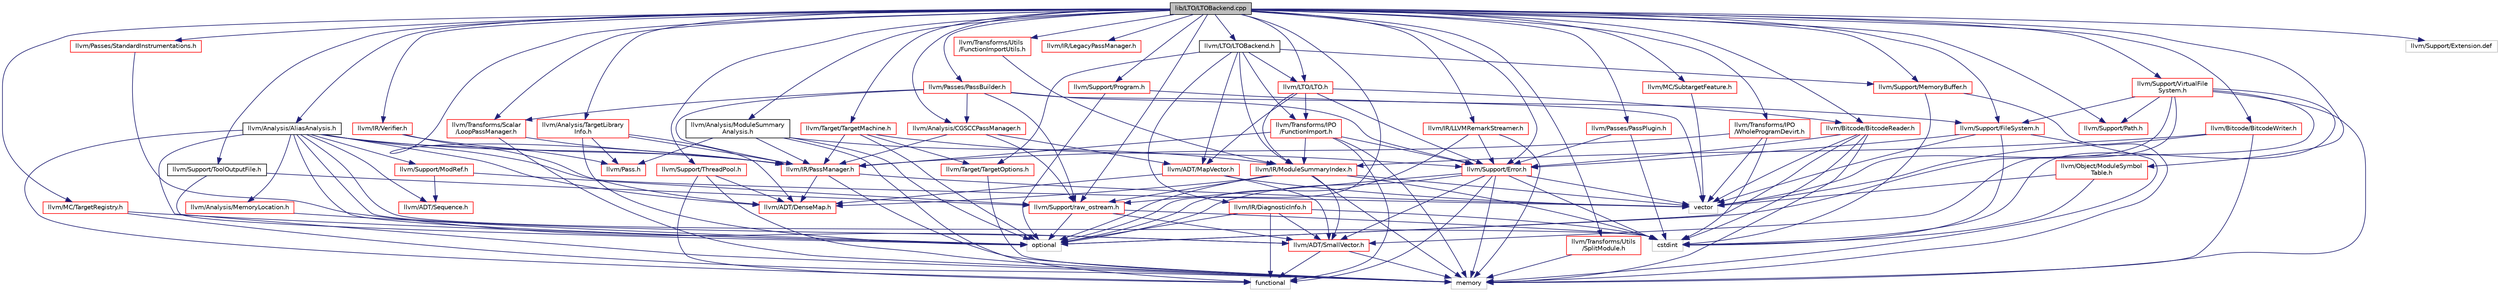 digraph "lib/LTO/LTOBackend.cpp"
{
 // LATEX_PDF_SIZE
  bgcolor="transparent";
  edge [fontname="Helvetica",fontsize="10",labelfontname="Helvetica",labelfontsize="10"];
  node [fontname="Helvetica",fontsize="10",shape=record];
  Node1 [label="lib/LTO/LTOBackend.cpp",height=0.2,width=0.4,color="black", fillcolor="grey75", style="filled", fontcolor="black",tooltip=" "];
  Node1 -> Node2 [color="midnightblue",fontsize="10",style="solid",fontname="Helvetica"];
  Node2 [label="llvm/LTO/LTOBackend.h",height=0.2,width=0.4,color="black",URL="$LTOBackend_8h.html",tooltip=" "];
  Node2 -> Node3 [color="midnightblue",fontsize="10",style="solid",fontname="Helvetica"];
  Node3 [label="llvm/ADT/MapVector.h",height=0.2,width=0.4,color="red",URL="$MapVector_8h.html",tooltip=" "];
  Node3 -> Node4 [color="midnightblue",fontsize="10",style="solid",fontname="Helvetica"];
  Node4 [label="llvm/ADT/DenseMap.h",height=0.2,width=0.4,color="red",URL="$DenseMap_8h.html",tooltip=" "];
  Node3 -> Node39 [color="midnightblue",fontsize="10",style="solid",fontname="Helvetica"];
  Node39 [label="llvm/ADT/SmallVector.h",height=0.2,width=0.4,color="red",URL="$SmallVector_8h.html",tooltip=" "];
  Node39 -> Node40 [color="midnightblue",fontsize="10",style="solid",fontname="Helvetica"];
  Node40 [label="functional",height=0.2,width=0.4,color="grey75",tooltip=" "];
  Node39 -> Node41 [color="midnightblue",fontsize="10",style="solid",fontname="Helvetica"];
  Node41 [label="memory",height=0.2,width=0.4,color="grey75",tooltip=" "];
  Node3 -> Node42 [color="midnightblue",fontsize="10",style="solid",fontname="Helvetica"];
  Node42 [label="vector",height=0.2,width=0.4,color="grey75",tooltip=" "];
  Node2 -> Node43 [color="midnightblue",fontsize="10",style="solid",fontname="Helvetica"];
  Node43 [label="llvm/IR/DiagnosticInfo.h",height=0.2,width=0.4,color="red",URL="$DiagnosticInfo_8h.html",tooltip=" "];
  Node43 -> Node39 [color="midnightblue",fontsize="10",style="solid",fontname="Helvetica"];
  Node43 -> Node8 [color="midnightblue",fontsize="10",style="solid",fontname="Helvetica"];
  Node8 [label="cstdint",height=0.2,width=0.4,color="grey75",tooltip=" "];
  Node43 -> Node40 [color="midnightblue",fontsize="10",style="solid",fontname="Helvetica"];
  Node43 -> Node50 [color="midnightblue",fontsize="10",style="solid",fontname="Helvetica"];
  Node50 [label="optional",height=0.2,width=0.4,color="grey75",tooltip=" "];
  Node2 -> Node90 [color="midnightblue",fontsize="10",style="solid",fontname="Helvetica"];
  Node90 [label="llvm/IR/ModuleSummaryIndex.h",height=0.2,width=0.4,color="red",URL="$ModuleSummaryIndex_8h.html",tooltip=" "];
  Node90 -> Node4 [color="midnightblue",fontsize="10",style="solid",fontname="Helvetica"];
  Node90 -> Node39 [color="midnightblue",fontsize="10",style="solid",fontname="Helvetica"];
  Node90 -> Node89 [color="midnightblue",fontsize="10",style="solid",fontname="Helvetica"];
  Node89 [label="llvm/Support/raw_ostream.h",height=0.2,width=0.4,color="red",URL="$raw__ostream_8h.html",tooltip=" "];
  Node89 -> Node39 [color="midnightblue",fontsize="10",style="solid",fontname="Helvetica"];
  Node89 -> Node8 [color="midnightblue",fontsize="10",style="solid",fontname="Helvetica"];
  Node89 -> Node50 [color="midnightblue",fontsize="10",style="solid",fontname="Helvetica"];
  Node90 -> Node8 [color="midnightblue",fontsize="10",style="solid",fontname="Helvetica"];
  Node90 -> Node41 [color="midnightblue",fontsize="10",style="solid",fontname="Helvetica"];
  Node90 -> Node50 [color="midnightblue",fontsize="10",style="solid",fontname="Helvetica"];
  Node90 -> Node42 [color="midnightblue",fontsize="10",style="solid",fontname="Helvetica"];
  Node2 -> Node141 [color="midnightblue",fontsize="10",style="solid",fontname="Helvetica"];
  Node141 [label="llvm/LTO/LTO.h",height=0.2,width=0.4,color="red",URL="$LTO_8h.html",tooltip=" "];
  Node141 -> Node3 [color="midnightblue",fontsize="10",style="solid",fontname="Helvetica"];
  Node141 -> Node142 [color="midnightblue",fontsize="10",style="solid",fontname="Helvetica"];
  Node142 [label="llvm/Bitcode/BitcodeReader.h",height=0.2,width=0.4,color="red",URL="$BitcodeReader_8h.html",tooltip=" "];
  Node142 -> Node144 [color="midnightblue",fontsize="10",style="solid",fontname="Helvetica"];
  Node144 [label="llvm/Support/Error.h",height=0.2,width=0.4,color="red",URL="$Support_2Error_8h.html",tooltip=" "];
  Node144 -> Node39 [color="midnightblue",fontsize="10",style="solid",fontname="Helvetica"];
  Node144 -> Node89 [color="midnightblue",fontsize="10",style="solid",fontname="Helvetica"];
  Node144 -> Node8 [color="midnightblue",fontsize="10",style="solid",fontname="Helvetica"];
  Node144 -> Node40 [color="midnightblue",fontsize="10",style="solid",fontname="Helvetica"];
  Node144 -> Node41 [color="midnightblue",fontsize="10",style="solid",fontname="Helvetica"];
  Node144 -> Node50 [color="midnightblue",fontsize="10",style="solid",fontname="Helvetica"];
  Node144 -> Node42 [color="midnightblue",fontsize="10",style="solid",fontname="Helvetica"];
  Node142 -> Node8 [color="midnightblue",fontsize="10",style="solid",fontname="Helvetica"];
  Node142 -> Node41 [color="midnightblue",fontsize="10",style="solid",fontname="Helvetica"];
  Node142 -> Node50 [color="midnightblue",fontsize="10",style="solid",fontname="Helvetica"];
  Node142 -> Node42 [color="midnightblue",fontsize="10",style="solid",fontname="Helvetica"];
  Node141 -> Node90 [color="midnightblue",fontsize="10",style="solid",fontname="Helvetica"];
  Node141 -> Node144 [color="midnightblue",fontsize="10",style="solid",fontname="Helvetica"];
  Node141 -> Node256 [color="midnightblue",fontsize="10",style="solid",fontname="Helvetica"];
  Node256 [label="llvm/Transforms/IPO\l/FunctionImport.h",height=0.2,width=0.4,color="red",URL="$FunctionImport_8h.html",tooltip=" "];
  Node256 -> Node90 [color="midnightblue",fontsize="10",style="solid",fontname="Helvetica"];
  Node256 -> Node157 [color="midnightblue",fontsize="10",style="solid",fontname="Helvetica"];
  Node157 [label="llvm/IR/PassManager.h",height=0.2,width=0.4,color="red",URL="$PassManager_8h.html",tooltip=" "];
  Node157 -> Node4 [color="midnightblue",fontsize="10",style="solid",fontname="Helvetica"];
  Node157 -> Node41 [color="midnightblue",fontsize="10",style="solid",fontname="Helvetica"];
  Node157 -> Node42 [color="midnightblue",fontsize="10",style="solid",fontname="Helvetica"];
  Node256 -> Node144 [color="midnightblue",fontsize="10",style="solid",fontname="Helvetica"];
  Node256 -> Node40 [color="midnightblue",fontsize="10",style="solid",fontname="Helvetica"];
  Node256 -> Node41 [color="midnightblue",fontsize="10",style="solid",fontname="Helvetica"];
  Node2 -> Node83 [color="midnightblue",fontsize="10",style="solid",fontname="Helvetica"];
  Node83 [label="llvm/Support/MemoryBuffer.h",height=0.2,width=0.4,color="red",URL="$MemoryBuffer_8h.html",tooltip=" "];
  Node83 -> Node8 [color="midnightblue",fontsize="10",style="solid",fontname="Helvetica"];
  Node83 -> Node41 [color="midnightblue",fontsize="10",style="solid",fontname="Helvetica"];
  Node2 -> Node240 [color="midnightblue",fontsize="10",style="solid",fontname="Helvetica"];
  Node240 [label="llvm/Target/TargetOptions.h",height=0.2,width=0.4,color="red",URL="$TargetOptions_8h.html",tooltip=" "];
  Node240 -> Node41 [color="midnightblue",fontsize="10",style="solid",fontname="Helvetica"];
  Node2 -> Node256 [color="midnightblue",fontsize="10",style="solid",fontname="Helvetica"];
  Node1 -> Node253 [color="midnightblue",fontsize="10",style="solid",fontname="Helvetica"];
  Node253 [label="llvm/Analysis/AliasAnalysis.h",height=0.2,width=0.4,color="black",URL="$AliasAnalysis_8h.html",tooltip=" "];
  Node253 -> Node4 [color="midnightblue",fontsize="10",style="solid",fontname="Helvetica"];
  Node253 -> Node100 [color="midnightblue",fontsize="10",style="solid",fontname="Helvetica"];
  Node100 [label="llvm/ADT/Sequence.h",height=0.2,width=0.4,color="red",URL="$Sequence_8h.html",tooltip=" "];
  Node253 -> Node39 [color="midnightblue",fontsize="10",style="solid",fontname="Helvetica"];
  Node253 -> Node254 [color="midnightblue",fontsize="10",style="solid",fontname="Helvetica"];
  Node254 [label="llvm/Analysis/MemoryLocation.h",height=0.2,width=0.4,color="red",URL="$MemoryLocation_8h.html",tooltip=" "];
  Node254 -> Node50 [color="midnightblue",fontsize="10",style="solid",fontname="Helvetica"];
  Node253 -> Node157 [color="midnightblue",fontsize="10",style="solid",fontname="Helvetica"];
  Node253 -> Node166 [color="midnightblue",fontsize="10",style="solid",fontname="Helvetica"];
  Node166 [label="llvm/Pass.h",height=0.2,width=0.4,color="red",URL="$Pass_8h.html",tooltip=" "];
  Node253 -> Node255 [color="midnightblue",fontsize="10",style="solid",fontname="Helvetica"];
  Node255 [label="llvm/Support/ModRef.h",height=0.2,width=0.4,color="red",URL="$ModRef_8h.html",tooltip=" "];
  Node255 -> Node100 [color="midnightblue",fontsize="10",style="solid",fontname="Helvetica"];
  Node255 -> Node89 [color="midnightblue",fontsize="10",style="solid",fontname="Helvetica"];
  Node253 -> Node8 [color="midnightblue",fontsize="10",style="solid",fontname="Helvetica"];
  Node253 -> Node40 [color="midnightblue",fontsize="10",style="solid",fontname="Helvetica"];
  Node253 -> Node41 [color="midnightblue",fontsize="10",style="solid",fontname="Helvetica"];
  Node253 -> Node50 [color="midnightblue",fontsize="10",style="solid",fontname="Helvetica"];
  Node253 -> Node42 [color="midnightblue",fontsize="10",style="solid",fontname="Helvetica"];
  Node1 -> Node152 [color="midnightblue",fontsize="10",style="solid",fontname="Helvetica"];
  Node152 [label="llvm/Analysis/CGSCCPassManager.h",height=0.2,width=0.4,color="red",URL="$CGSCCPassManager_8h.html",tooltip=" "];
  Node152 -> Node3 [color="midnightblue",fontsize="10",style="solid",fontname="Helvetica"];
  Node152 -> Node157 [color="midnightblue",fontsize="10",style="solid",fontname="Helvetica"];
  Node152 -> Node89 [color="midnightblue",fontsize="10",style="solid",fontname="Helvetica"];
  Node1 -> Node258 [color="midnightblue",fontsize="10",style="solid",fontname="Helvetica"];
  Node258 [label="llvm/Analysis/ModuleSummary\lAnalysis.h",height=0.2,width=0.4,color="black",URL="$ModuleSummaryAnalysis_8h.html",tooltip=" "];
  Node258 -> Node90 [color="midnightblue",fontsize="10",style="solid",fontname="Helvetica"];
  Node258 -> Node157 [color="midnightblue",fontsize="10",style="solid",fontname="Helvetica"];
  Node258 -> Node166 [color="midnightblue",fontsize="10",style="solid",fontname="Helvetica"];
  Node258 -> Node40 [color="midnightblue",fontsize="10",style="solid",fontname="Helvetica"];
  Node258 -> Node50 [color="midnightblue",fontsize="10",style="solid",fontname="Helvetica"];
  Node1 -> Node155 [color="midnightblue",fontsize="10",style="solid",fontname="Helvetica"];
  Node155 [label="llvm/Analysis/TargetLibrary\lInfo.h",height=0.2,width=0.4,color="red",URL="$TargetLibraryInfo_8h.html",tooltip=" "];
  Node155 -> Node4 [color="midnightblue",fontsize="10",style="solid",fontname="Helvetica"];
  Node155 -> Node157 [color="midnightblue",fontsize="10",style="solid",fontname="Helvetica"];
  Node155 -> Node166 [color="midnightblue",fontsize="10",style="solid",fontname="Helvetica"];
  Node155 -> Node50 [color="midnightblue",fontsize="10",style="solid",fontname="Helvetica"];
  Node1 -> Node142 [color="midnightblue",fontsize="10",style="solid",fontname="Helvetica"];
  Node1 -> Node259 [color="midnightblue",fontsize="10",style="solid",fontname="Helvetica"];
  Node259 [label="llvm/Bitcode/BitcodeWriter.h",height=0.2,width=0.4,color="red",URL="$BitcodeWriter_8h.html",tooltip=" "];
  Node259 -> Node90 [color="midnightblue",fontsize="10",style="solid",fontname="Helvetica"];
  Node259 -> Node41 [color="midnightblue",fontsize="10",style="solid",fontname="Helvetica"];
  Node259 -> Node42 [color="midnightblue",fontsize="10",style="solid",fontname="Helvetica"];
  Node1 -> Node262 [color="midnightblue",fontsize="10",style="solid",fontname="Helvetica"];
  Node262 [label="llvm/IR/LLVMRemarkStreamer.h",height=0.2,width=0.4,color="red",URL="$LLVMRemarkStreamer_8h.html",tooltip=" "];
  Node262 -> Node144 [color="midnightblue",fontsize="10",style="solid",fontname="Helvetica"];
  Node262 -> Node41 [color="midnightblue",fontsize="10",style="solid",fontname="Helvetica"];
  Node262 -> Node50 [color="midnightblue",fontsize="10",style="solid",fontname="Helvetica"];
  Node1 -> Node150 [color="midnightblue",fontsize="10",style="solid",fontname="Helvetica"];
  Node150 [label="llvm/IR/LegacyPassManager.h",height=0.2,width=0.4,color="red",URL="$LegacyPassManager_8h.html",tooltip=" "];
  Node1 -> Node157 [color="midnightblue",fontsize="10",style="solid",fontname="Helvetica"];
  Node1 -> Node265 [color="midnightblue",fontsize="10",style="solid",fontname="Helvetica"];
  Node265 [label="llvm/IR/Verifier.h",height=0.2,width=0.4,color="red",URL="$Verifier_8h.html",tooltip=" "];
  Node265 -> Node4 [color="midnightblue",fontsize="10",style="solid",fontname="Helvetica"];
  Node265 -> Node157 [color="midnightblue",fontsize="10",style="solid",fontname="Helvetica"];
  Node1 -> Node141 [color="midnightblue",fontsize="10",style="solid",fontname="Helvetica"];
  Node1 -> Node266 [color="midnightblue",fontsize="10",style="solid",fontname="Helvetica"];
  Node266 [label="llvm/MC/SubtargetFeature.h",height=0.2,width=0.4,color="red",URL="$SubtargetFeature_8h.html",tooltip=" "];
  Node266 -> Node42 [color="midnightblue",fontsize="10",style="solid",fontname="Helvetica"];
  Node1 -> Node267 [color="midnightblue",fontsize="10",style="solid",fontname="Helvetica"];
  Node267 [label="llvm/MC/TargetRegistry.h",height=0.2,width=0.4,color="red",URL="$TargetRegistry_8h.html",tooltip=" "];
  Node267 -> Node41 [color="midnightblue",fontsize="10",style="solid",fontname="Helvetica"];
  Node267 -> Node50 [color="midnightblue",fontsize="10",style="solid",fontname="Helvetica"];
  Node1 -> Node278 [color="midnightblue",fontsize="10",style="solid",fontname="Helvetica"];
  Node278 [label="llvm/Object/ModuleSymbol\lTable.h",height=0.2,width=0.4,color="red",URL="$ModuleSymbolTable_8h.html",tooltip=" "];
  Node278 -> Node8 [color="midnightblue",fontsize="10",style="solid",fontname="Helvetica"];
  Node278 -> Node42 [color="midnightblue",fontsize="10",style="solid",fontname="Helvetica"];
  Node1 -> Node151 [color="midnightblue",fontsize="10",style="solid",fontname="Helvetica"];
  Node151 [label="llvm/Passes/PassBuilder.h",height=0.2,width=0.4,color="red",URL="$Passes_2PassBuilder_8h.html",tooltip=" "];
  Node151 -> Node152 [color="midnightblue",fontsize="10",style="solid",fontname="Helvetica"];
  Node151 -> Node157 [color="midnightblue",fontsize="10",style="solid",fontname="Helvetica"];
  Node151 -> Node144 [color="midnightblue",fontsize="10",style="solid",fontname="Helvetica"];
  Node151 -> Node89 [color="midnightblue",fontsize="10",style="solid",fontname="Helvetica"];
  Node151 -> Node222 [color="midnightblue",fontsize="10",style="solid",fontname="Helvetica"];
  Node222 [label="llvm/Transforms/Scalar\l/LoopPassManager.h",height=0.2,width=0.4,color="red",URL="$LoopPassManager_8h.html",tooltip=" "];
  Node222 -> Node157 [color="midnightblue",fontsize="10",style="solid",fontname="Helvetica"];
  Node222 -> Node41 [color="midnightblue",fontsize="10",style="solid",fontname="Helvetica"];
  Node151 -> Node42 [color="midnightblue",fontsize="10",style="solid",fontname="Helvetica"];
  Node1 -> Node280 [color="midnightblue",fontsize="10",style="solid",fontname="Helvetica"];
  Node280 [label="llvm/Passes/PassPlugin.h",height=0.2,width=0.4,color="red",URL="$PassPlugin_8h.html",tooltip=" "];
  Node280 -> Node144 [color="midnightblue",fontsize="10",style="solid",fontname="Helvetica"];
  Node280 -> Node8 [color="midnightblue",fontsize="10",style="solid",fontname="Helvetica"];
  Node1 -> Node282 [color="midnightblue",fontsize="10",style="solid",fontname="Helvetica"];
  Node282 [label="llvm/Passes/StandardInstrumentations.h",height=0.2,width=0.4,color="red",URL="$StandardInstrumentations_8h.html",tooltip=" "];
  Node282 -> Node39 [color="midnightblue",fontsize="10",style="solid",fontname="Helvetica"];
  Node1 -> Node144 [color="midnightblue",fontsize="10",style="solid",fontname="Helvetica"];
  Node1 -> Node290 [color="midnightblue",fontsize="10",style="solid",fontname="Helvetica"];
  Node290 [label="llvm/Support/FileSystem.h",height=0.2,width=0.4,color="red",URL="$FileSystem_8h.html",tooltip=" "];
  Node290 -> Node144 [color="midnightblue",fontsize="10",style="solid",fontname="Helvetica"];
  Node290 -> Node8 [color="midnightblue",fontsize="10",style="solid",fontname="Helvetica"];
  Node290 -> Node41 [color="midnightblue",fontsize="10",style="solid",fontname="Helvetica"];
  Node290 -> Node42 [color="midnightblue",fontsize="10",style="solid",fontname="Helvetica"];
  Node1 -> Node83 [color="midnightblue",fontsize="10",style="solid",fontname="Helvetica"];
  Node1 -> Node297 [color="midnightblue",fontsize="10",style="solid",fontname="Helvetica"];
  Node297 [label="llvm/Support/Path.h",height=0.2,width=0.4,color="red",URL="$Path_8h.html",tooltip=" "];
  Node1 -> Node298 [color="midnightblue",fontsize="10",style="solid",fontname="Helvetica"];
  Node298 [label="llvm/Support/Program.h",height=0.2,width=0.4,color="red",URL="$Program_8h.html",tooltip=" "];
  Node298 -> Node290 [color="midnightblue",fontsize="10",style="solid",fontname="Helvetica"];
  Node298 -> Node50 [color="midnightblue",fontsize="10",style="solid",fontname="Helvetica"];
  Node1 -> Node299 [color="midnightblue",fontsize="10",style="solid",fontname="Helvetica"];
  Node299 [label="llvm/Support/ThreadPool.h",height=0.2,width=0.4,color="red",URL="$ThreadPool_8h.html",tooltip=" "];
  Node299 -> Node4 [color="midnightblue",fontsize="10",style="solid",fontname="Helvetica"];
  Node299 -> Node40 [color="midnightblue",fontsize="10",style="solid",fontname="Helvetica"];
  Node299 -> Node41 [color="midnightblue",fontsize="10",style="solid",fontname="Helvetica"];
  Node1 -> Node303 [color="midnightblue",fontsize="10",style="solid",fontname="Helvetica"];
  Node303 [label="llvm/Support/ToolOutputFile.h",height=0.2,width=0.4,color="black",URL="$ToolOutputFile_8h.html",tooltip=" "];
  Node303 -> Node89 [color="midnightblue",fontsize="10",style="solid",fontname="Helvetica"];
  Node303 -> Node50 [color="midnightblue",fontsize="10",style="solid",fontname="Helvetica"];
  Node1 -> Node304 [color="midnightblue",fontsize="10",style="solid",fontname="Helvetica"];
  Node304 [label="llvm/Support/VirtualFile\lSystem.h",height=0.2,width=0.4,color="red",URL="$VirtualFileSystem_8h.html",tooltip=" "];
  Node304 -> Node39 [color="midnightblue",fontsize="10",style="solid",fontname="Helvetica"];
  Node304 -> Node290 [color="midnightblue",fontsize="10",style="solid",fontname="Helvetica"];
  Node304 -> Node297 [color="midnightblue",fontsize="10",style="solid",fontname="Helvetica"];
  Node304 -> Node8 [color="midnightblue",fontsize="10",style="solid",fontname="Helvetica"];
  Node304 -> Node41 [color="midnightblue",fontsize="10",style="solid",fontname="Helvetica"];
  Node304 -> Node50 [color="midnightblue",fontsize="10",style="solid",fontname="Helvetica"];
  Node304 -> Node42 [color="midnightblue",fontsize="10",style="solid",fontname="Helvetica"];
  Node1 -> Node89 [color="midnightblue",fontsize="10",style="solid",fontname="Helvetica"];
  Node1 -> Node306 [color="midnightblue",fontsize="10",style="solid",fontname="Helvetica"];
  Node306 [label="llvm/Target/TargetMachine.h",height=0.2,width=0.4,color="red",URL="$Target_2TargetMachine_8h.html",tooltip=" "];
  Node306 -> Node157 [color="midnightblue",fontsize="10",style="solid",fontname="Helvetica"];
  Node306 -> Node144 [color="midnightblue",fontsize="10",style="solid",fontname="Helvetica"];
  Node306 -> Node240 [color="midnightblue",fontsize="10",style="solid",fontname="Helvetica"];
  Node306 -> Node50 [color="midnightblue",fontsize="10",style="solid",fontname="Helvetica"];
  Node1 -> Node308 [color="midnightblue",fontsize="10",style="solid",fontname="Helvetica"];
  Node308 [label="llvm/Transforms/IPO\l/WholeProgramDevirt.h",height=0.2,width=0.4,color="red",URL="$WholeProgramDevirt_8h.html",tooltip=" "];
  Node308 -> Node157 [color="midnightblue",fontsize="10",style="solid",fontname="Helvetica"];
  Node308 -> Node8 [color="midnightblue",fontsize="10",style="solid",fontname="Helvetica"];
  Node308 -> Node42 [color="midnightblue",fontsize="10",style="solid",fontname="Helvetica"];
  Node1 -> Node222 [color="midnightblue",fontsize="10",style="solid",fontname="Helvetica"];
  Node1 -> Node309 [color="midnightblue",fontsize="10",style="solid",fontname="Helvetica"];
  Node309 [label="llvm/Transforms/Utils\l/FunctionImportUtils.h",height=0.2,width=0.4,color="red",URL="$FunctionImportUtils_8h.html",tooltip=" "];
  Node309 -> Node90 [color="midnightblue",fontsize="10",style="solid",fontname="Helvetica"];
  Node1 -> Node310 [color="midnightblue",fontsize="10",style="solid",fontname="Helvetica"];
  Node310 [label="llvm/Transforms/Utils\l/SplitModule.h",height=0.2,width=0.4,color="red",URL="$SplitModule_8h.html",tooltip=" "];
  Node310 -> Node41 [color="midnightblue",fontsize="10",style="solid",fontname="Helvetica"];
  Node1 -> Node50 [color="midnightblue",fontsize="10",style="solid",fontname="Helvetica"];
  Node1 -> Node311 [color="midnightblue",fontsize="10",style="solid",fontname="Helvetica"];
  Node311 [label="llvm/Support/Extension.def",height=0.2,width=0.4,color="grey75",tooltip=" "];
}
